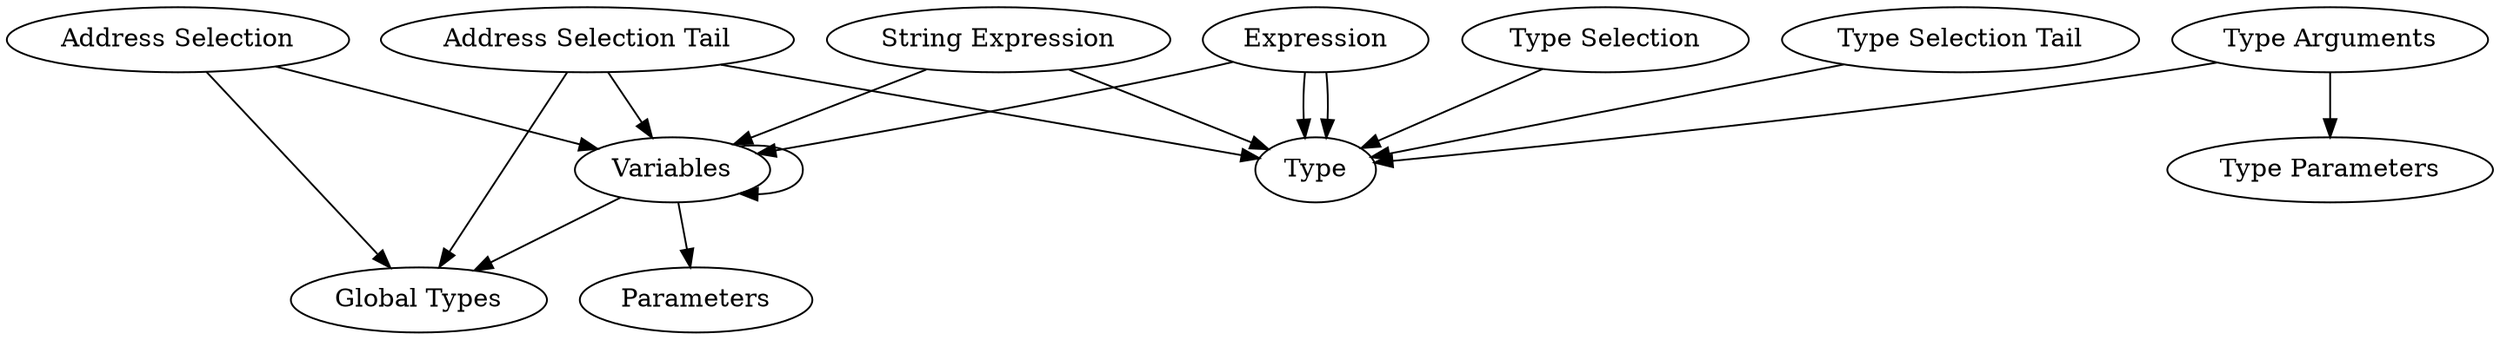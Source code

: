digraph G {
    "Address Selection Tail"
    "Address Selection Tail" -> "Type"
    "Address Selection Tail" -> "Variables"
    "Address Selection Tail" -> "Global Types"
    "Address Selection"
    "Address Selection" -> "Variables"
    "Address Selection" -> "Global Types"
    "Expression"
    "Expression" -> "Type"
    "Expression" -> "Type"
    "Expression" -> "Variables"
    "String Expression"
    "String Expression" -> "Type"
    "String Expression" -> "Variables"
    "Type Arguments"
    "Type Arguments" -> "Type Parameters"
    "Type Arguments" -> "Type"
    "Type Selection Tail"
    "Type Selection Tail" -> "Type"
    "Type Selection"
    "Type Selection" -> "Type"
    "Variables"
    "Variables" -> "Global Types"
    "Variables" -> "Parameters"
    "Variables" -> "Variables"
}